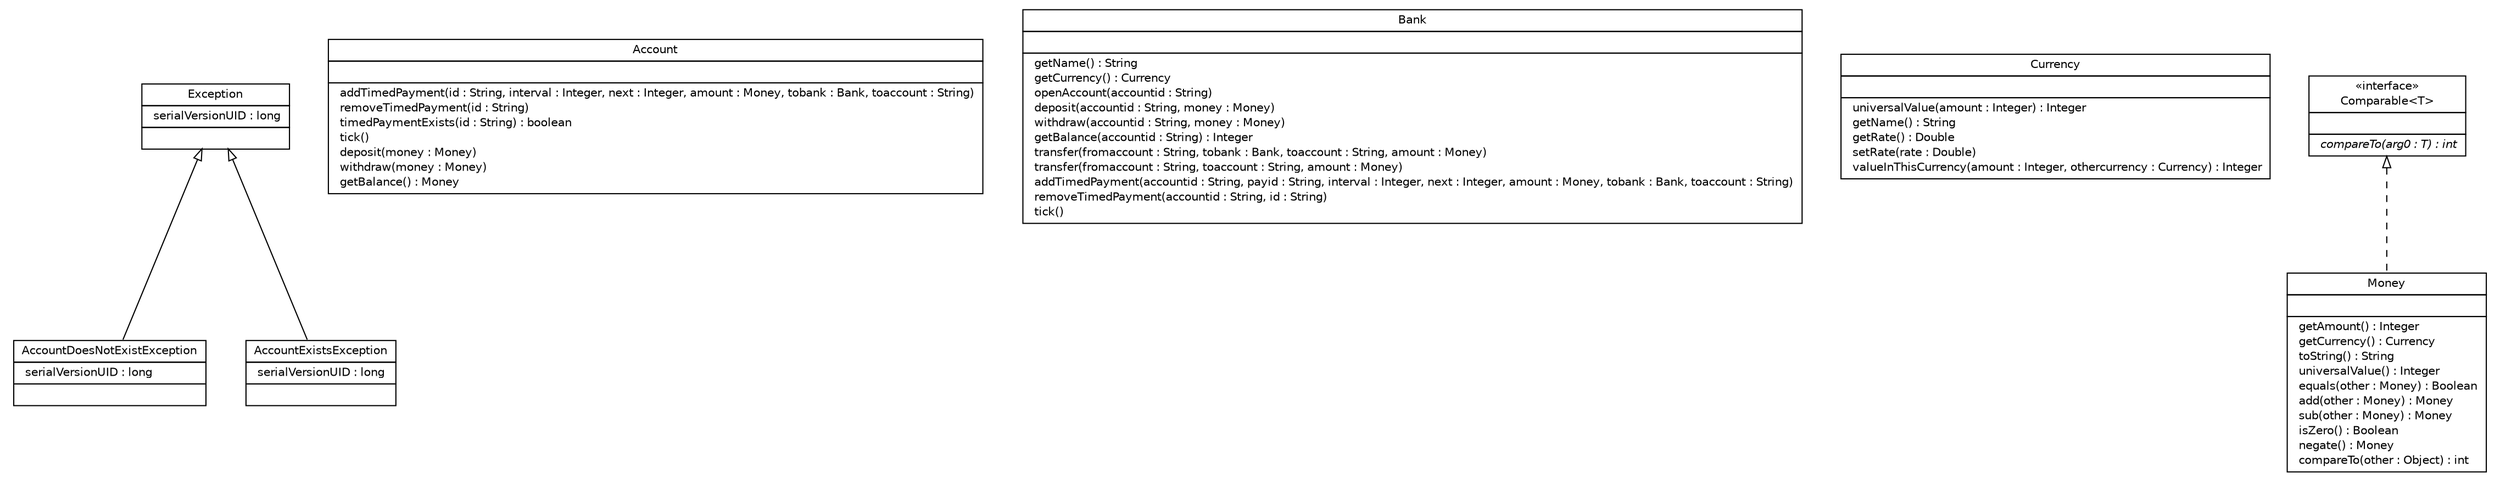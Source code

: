#!/usr/local/bin/dot
#
# Class diagram 
# Generated by UMLGraph version R5_7_2-3-gee82a7 (http://www.umlgraph.org/)
#

digraph G {
	edge [fontname="Helvetica",fontsize=10,labelfontname="Helvetica",labelfontsize=10];
	node [fontname="Helvetica",fontsize=10,shape=plaintext];
	nodesep=0.25;
	ranksep=0.5;
	// b_Money.AccountDoesNotExistException
	c0 [label=<<table title="b_Money.AccountDoesNotExistException" border="0" cellborder="1" cellspacing="0" cellpadding="2" port="p">
		<tr><td><table border="0" cellspacing="0" cellpadding="1">
<tr><td align="center" balign="center"> AccountDoesNotExistException </td></tr>
		</table></td></tr>
		<tr><td><table border="0" cellspacing="0" cellpadding="1">
<tr><td align="left" balign="left">  serialVersionUID : long </td></tr>
		</table></td></tr>
		<tr><td><table border="0" cellspacing="0" cellpadding="1">
<tr><td align="left" balign="left">  </td></tr>
		</table></td></tr>
		</table>>, URL="null", fontname="Helvetica", fontcolor="black", fontsize=10.0];
	// b_Money.AccountExistsException
	c1 [label=<<table title="b_Money.AccountExistsException" border="0" cellborder="1" cellspacing="0" cellpadding="2" port="p">
		<tr><td><table border="0" cellspacing="0" cellpadding="1">
<tr><td align="center" balign="center"> AccountExistsException </td></tr>
		</table></td></tr>
		<tr><td><table border="0" cellspacing="0" cellpadding="1">
<tr><td align="left" balign="left">  serialVersionUID : long </td></tr>
		</table></td></tr>
		<tr><td><table border="0" cellspacing="0" cellpadding="1">
<tr><td align="left" balign="left">  </td></tr>
		</table></td></tr>
		</table>>, URL="null", fontname="Helvetica", fontcolor="black", fontsize=10.0];
	// b_Money.Account
	c2 [label=<<table title="b_Money.Account" border="0" cellborder="1" cellspacing="0" cellpadding="2" port="p">
		<tr><td><table border="0" cellspacing="0" cellpadding="1">
<tr><td align="center" balign="center"> Account </td></tr>
		</table></td></tr>
		<tr><td><table border="0" cellspacing="0" cellpadding="1">
<tr><td align="left" balign="left">  </td></tr>
		</table></td></tr>
		<tr><td><table border="0" cellspacing="0" cellpadding="1">
<tr><td align="left" balign="left">  addTimedPayment(id : String, interval : Integer, next : Integer, amount : Money, tobank : Bank, toaccount : String) </td></tr>
<tr><td align="left" balign="left">  removeTimedPayment(id : String) </td></tr>
<tr><td align="left" balign="left">  timedPaymentExists(id : String) : boolean </td></tr>
<tr><td align="left" balign="left">  tick() </td></tr>
<tr><td align="left" balign="left">  deposit(money : Money) </td></tr>
<tr><td align="left" balign="left">  withdraw(money : Money) </td></tr>
<tr><td align="left" balign="left">  getBalance() : Money </td></tr>
		</table></td></tr>
		</table>>, URL="null", fontname="Helvetica", fontcolor="black", fontsize=10.0];
	// b_Money.Bank
	c3 [label=<<table title="b_Money.Bank" border="0" cellborder="1" cellspacing="0" cellpadding="2" port="p">
		<tr><td><table border="0" cellspacing="0" cellpadding="1">
<tr><td align="center" balign="center"> Bank </td></tr>
		</table></td></tr>
		<tr><td><table border="0" cellspacing="0" cellpadding="1">
<tr><td align="left" balign="left">  </td></tr>
		</table></td></tr>
		<tr><td><table border="0" cellspacing="0" cellpadding="1">
<tr><td align="left" balign="left">  getName() : String </td></tr>
<tr><td align="left" balign="left">  getCurrency() : Currency </td></tr>
<tr><td align="left" balign="left">  openAccount(accountid : String) </td></tr>
<tr><td align="left" balign="left">  deposit(accountid : String, money : Money) </td></tr>
<tr><td align="left" balign="left">  withdraw(accountid : String, money : Money) </td></tr>
<tr><td align="left" balign="left">  getBalance(accountid : String) : Integer </td></tr>
<tr><td align="left" balign="left">  transfer(fromaccount : String, tobank : Bank, toaccount : String, amount : Money) </td></tr>
<tr><td align="left" balign="left">  transfer(fromaccount : String, toaccount : String, amount : Money) </td></tr>
<tr><td align="left" balign="left">  addTimedPayment(accountid : String, payid : String, interval : Integer, next : Integer, amount : Money, tobank : Bank, toaccount : String) </td></tr>
<tr><td align="left" balign="left">  removeTimedPayment(accountid : String, id : String) </td></tr>
<tr><td align="left" balign="left">  tick() </td></tr>
		</table></td></tr>
		</table>>, URL="null", fontname="Helvetica", fontcolor="black", fontsize=10.0];
	// b_Money.Currency
	c4 [label=<<table title="b_Money.Currency" border="0" cellborder="1" cellspacing="0" cellpadding="2" port="p">
		<tr><td><table border="0" cellspacing="0" cellpadding="1">
<tr><td align="center" balign="center"> Currency </td></tr>
		</table></td></tr>
		<tr><td><table border="0" cellspacing="0" cellpadding="1">
<tr><td align="left" balign="left">  </td></tr>
		</table></td></tr>
		<tr><td><table border="0" cellspacing="0" cellpadding="1">
<tr><td align="left" balign="left">  universalValue(amount : Integer) : Integer </td></tr>
<tr><td align="left" balign="left">  getName() : String </td></tr>
<tr><td align="left" balign="left">  getRate() : Double </td></tr>
<tr><td align="left" balign="left">  setRate(rate : Double) </td></tr>
<tr><td align="left" balign="left">  valueInThisCurrency(amount : Integer, othercurrency : Currency) : Integer </td></tr>
		</table></td></tr>
		</table>>, URL="null", fontname="Helvetica", fontcolor="black", fontsize=10.0];
	// b_Money.Money
	c5 [label=<<table title="b_Money.Money" border="0" cellborder="1" cellspacing="0" cellpadding="2" port="p">
		<tr><td><table border="0" cellspacing="0" cellpadding="1">
<tr><td align="center" balign="center"> Money </td></tr>
		</table></td></tr>
		<tr><td><table border="0" cellspacing="0" cellpadding="1">
<tr><td align="left" balign="left">  </td></tr>
		</table></td></tr>
		<tr><td><table border="0" cellspacing="0" cellpadding="1">
<tr><td align="left" balign="left">  getAmount() : Integer </td></tr>
<tr><td align="left" balign="left">  getCurrency() : Currency </td></tr>
<tr><td align="left" balign="left">  toString() : String </td></tr>
<tr><td align="left" balign="left">  universalValue() : Integer </td></tr>
<tr><td align="left" balign="left">  equals(other : Money) : Boolean </td></tr>
<tr><td align="left" balign="left">  add(other : Money) : Money </td></tr>
<tr><td align="left" balign="left">  sub(other : Money) : Money </td></tr>
<tr><td align="left" balign="left">  isZero() : Boolean </td></tr>
<tr><td align="left" balign="left">  negate() : Money </td></tr>
<tr><td align="left" balign="left">  compareTo(other : Object) : int </td></tr>
		</table></td></tr>
		</table>>, URL="null", fontname="Helvetica", fontcolor="black", fontsize=10.0];
	//b_Money.AccountDoesNotExistException extends java.lang.Exception
	c6:p -> c0:p [dir=back,arrowtail=empty];
	//b_Money.AccountExistsException extends java.lang.Exception
	c6:p -> c1:p [dir=back,arrowtail=empty];
	//b_Money.Money implements java.lang.Comparable<T>
	c7:p -> c5:p [dir=back,arrowtail=empty,style=dashed];
	// java.lang.Comparable<T>
	c7 [label=<<table title="java.lang.Comparable" border="0" cellborder="1" cellspacing="0" cellpadding="2" port="p" href="http://java.sun.com/j2se/1.4.2/docs/api/java/lang/Comparable.html">
		<tr><td><table border="0" cellspacing="0" cellpadding="1">
<tr><td align="center" balign="center"> &#171;interface&#187; </td></tr>
<tr><td align="center" balign="center"> Comparable&lt;T&gt; </td></tr>
		</table></td></tr>
		<tr><td><table border="0" cellspacing="0" cellpadding="1">
<tr><td align="left" balign="left">  </td></tr>
		</table></td></tr>
		<tr><td><table border="0" cellspacing="0" cellpadding="1">
<tr><td align="left" balign="left"><font face="Helvetica-Oblique" point-size="10.0">  compareTo(arg0 : T) : int </font></td></tr>
		</table></td></tr>
		</table>>, URL="http://java.sun.com/j2se/1.4.2/docs/api/java/lang/Comparable.html", fontname="Helvetica", fontcolor="black", fontsize=10.0];
	// java.lang.Exception
	c6 [label=<<table title="java.lang.Exception" border="0" cellborder="1" cellspacing="0" cellpadding="2" port="p" href="http://java.sun.com/j2se/1.4.2/docs/api/java/lang/Exception.html">
		<tr><td><table border="0" cellspacing="0" cellpadding="1">
<tr><td align="center" balign="center"> Exception </td></tr>
		</table></td></tr>
		<tr><td><table border="0" cellspacing="0" cellpadding="1">
<tr><td align="left" balign="left">  serialVersionUID : long </td></tr>
		</table></td></tr>
		<tr><td><table border="0" cellspacing="0" cellpadding="1">
<tr><td align="left" balign="left">  </td></tr>
		</table></td></tr>
		</table>>, URL="http://java.sun.com/j2se/1.4.2/docs/api/java/lang/Exception.html", fontname="Helvetica", fontcolor="black", fontsize=10.0];
}

